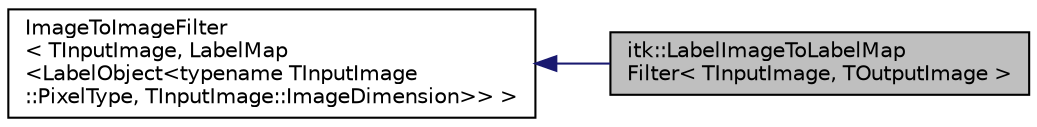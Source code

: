 digraph "itk::LabelImageToLabelMapFilter&lt; TInputImage, TOutputImage &gt;"
{
 // LATEX_PDF_SIZE
  edge [fontname="Helvetica",fontsize="10",labelfontname="Helvetica",labelfontsize="10"];
  node [fontname="Helvetica",fontsize="10",shape=record];
  rankdir="LR";
  Node1 [label="itk::LabelImageToLabelMap\lFilter\< TInputImage, TOutputImage \>",height=0.2,width=0.4,color="black", fillcolor="grey75", style="filled", fontcolor="black",tooltip="convert a labeled image to a label collection image"];
  Node2 -> Node1 [dir="back",color="midnightblue",fontsize="10",style="solid",fontname="Helvetica"];
  Node2 [label="ImageToImageFilter\l\< TInputImage, LabelMap\l\<LabelObject\<typename TInputImage\l::PixelType, TInputImage::ImageDimension\>\>  \>",height=0.2,width=0.4,color="black", fillcolor="white", style="filled",tooltip=" "];
}

